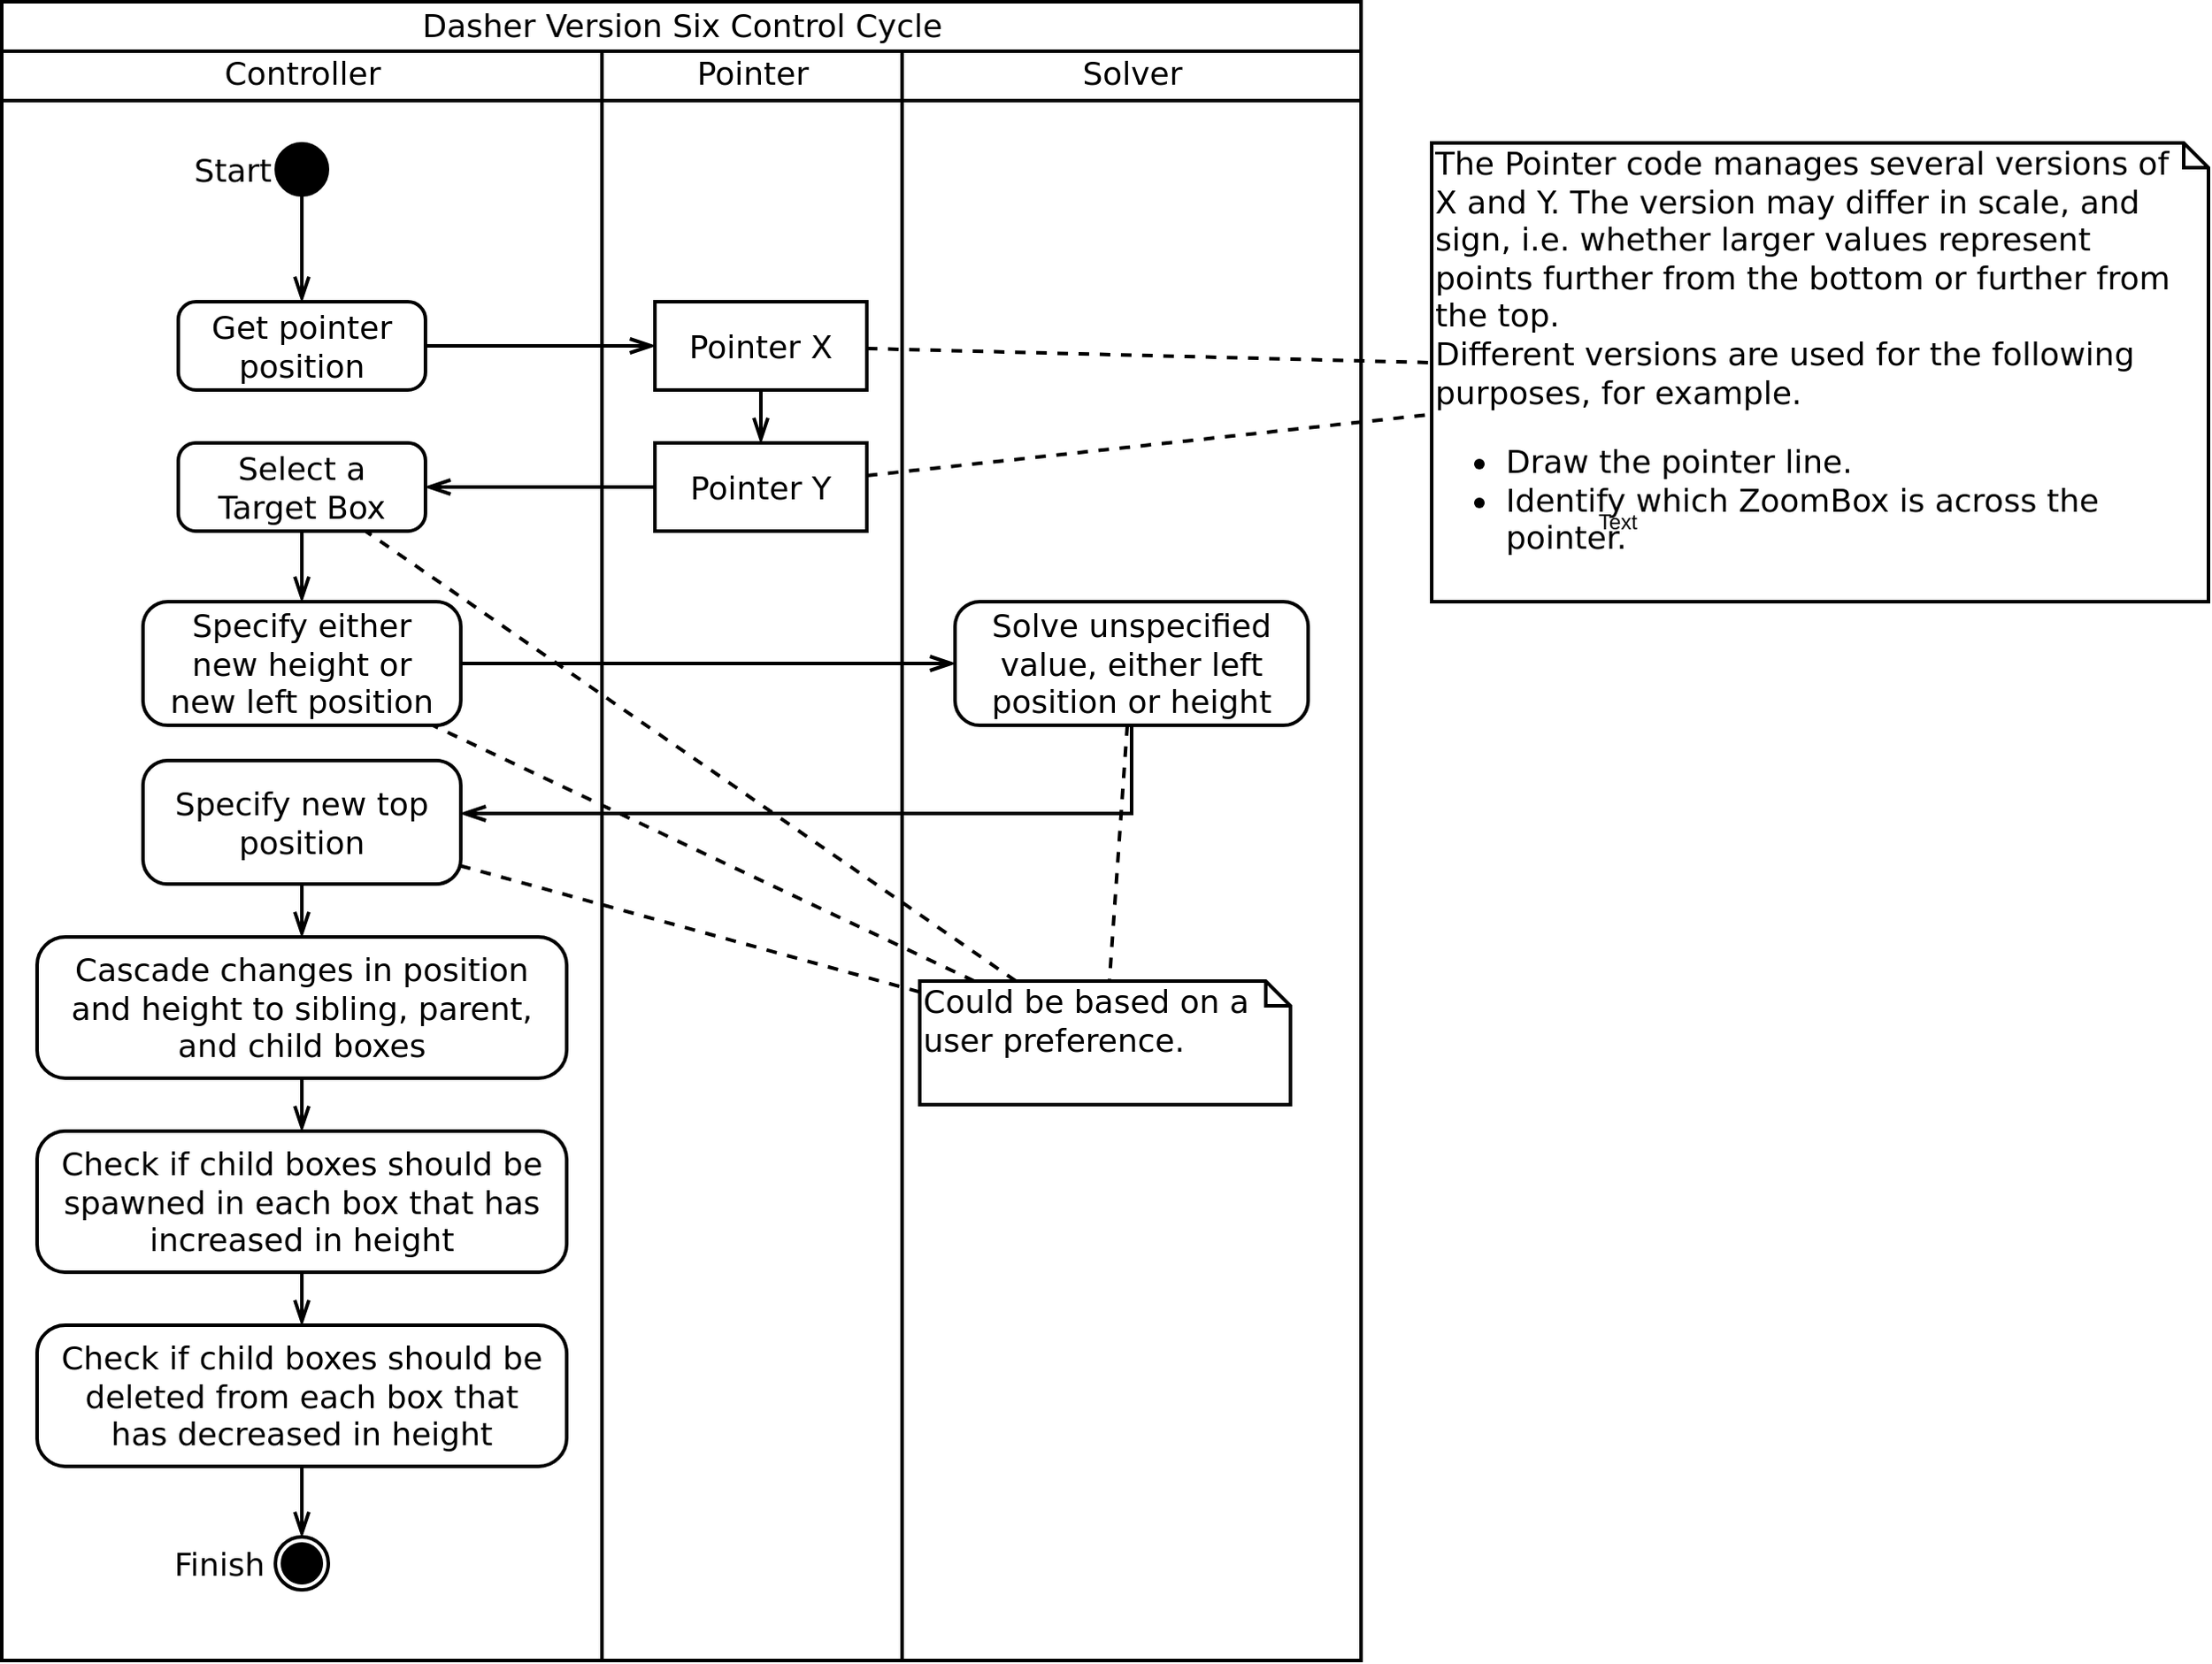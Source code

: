 <mxfile version="13.3.9" type="device"><diagram id="8iaUl4iCqBiWcX7CuOSy" name="Page-1"><mxGraphModel dx="1629" dy="1577" grid="1" gridSize="10" guides="1" tooltips="1" connect="1" arrows="1" fold="1" page="1" pageScale="1" pageWidth="827" pageHeight="1169" background="#ffffff" math="0" shadow="0"><root><mxCell id="0"/><mxCell id="1" parent="0"/><mxCell id="ZEwK35yXSkLHREYVQsiX-1" value="Dasher Version Six Control Cycle" style="swimlane;html=1;childLayout=stackLayout;resizeParent=1;resizeParentMax=0;startSize=28;fontStyle=0;fontSize=18;strokeWidth=2;spacingBottom=3;fontFamily=DejaVu Sans;" parent="1" vertex="1"><mxGeometry x="40" y="30" width="770" height="940" as="geometry"/></mxCell><mxCell id="Fm5D-SQ31K8jPGUoVonb-28" value="" style="endArrow=openThin;html=1;fontSize=18;strokeWidth=2;endFill=0;endSize=10;labelBackgroundColor=none;spacingTop=-55;align=left;rounded=0;elbow=vertical;fontFamily=DejaVu Sans;" parent="ZEwK35yXSkLHREYVQsiX-1" source="T86CNfg1yJU0qiI63tBi-28" target="T86CNfg1yJU0qiI63tBi-34" edge="1"><mxGeometry width="50" height="50" relative="1" as="geometry"><mxPoint x="187.144" y="930" as="sourcePoint"/><mxPoint x="500" y="379" as="targetPoint"/></mxGeometry></mxCell><mxCell id="ZEwK35yXSkLHREYVQsiX-3" value="Controller" style="swimlane;html=1;startSize=28;fontStyle=0;fontSize=18;strokeWidth=2;spacingBottom=4;fontFamily=DejaVu Sans;" parent="ZEwK35yXSkLHREYVQsiX-1" vertex="1"><mxGeometry y="28" width="340" height="912" as="geometry"/></mxCell><mxCell id="aoBSQdzvznngI3gMPYk2-19" value="Finish" style="ellipse;html=1;shape=endState;fillColor=#000000;strokeColor=#000000;perimeterSpacing=0;strokeWidth=2;align=right;fontSize=18;spacingLeft=0;fontFamily=DejaVu Sans;spacing=32;" parent="ZEwK35yXSkLHREYVQsiX-3" vertex="1"><mxGeometry x="155" y="842" width="30" height="30" as="geometry"/></mxCell><mxCell id="T86CNfg1yJU0qiI63tBi-48" value="Check if child boxes should be deleted from each box that has decreased in height" style="rounded=1;shadow=0;comic=0;labelBackgroundColor=none;strokeColor=#000000;strokeWidth=2;fillColor=none;fontFamily=DejaVu Sans;fontSize=18;fontColor=#000000;align=center;arcSize=20;spacingTop=10;spacingLeft=10;spacing=2;spacingBottom=10;spacingRight=10;points=[[0.2, 0], [0.4, 0], [0.6, 0], [0.8, 0], [0.5,1]];whiteSpace=wrap;" vertex="1" parent="ZEwK35yXSkLHREYVQsiX-3"><mxGeometry x="20" y="722" width="300" height="80" as="geometry"/></mxCell><mxCell id="T86CNfg1yJU0qiI63tBi-36" value="Specify new top position" style="rounded=1;shadow=0;comic=0;labelBackgroundColor=none;strokeColor=#000000;strokeWidth=2;fillColor=none;fontFamily=DejaVu Sans;fontSize=18;fontColor=#000000;align=center;arcSize=20;spacingTop=10;spacingLeft=10;spacing=2;spacingBottom=10;spacingRight=10;points=[[0.2, 0], [0.4, 0], [0.6, 0], [0.8, 0], [0.5,1]];whiteSpace=wrap;" vertex="1" parent="ZEwK35yXSkLHREYVQsiX-3"><mxGeometry x="80" y="402" width="180" height="70" as="geometry"/></mxCell><mxCell id="20" value="Start" style="ellipse;whiteSpace=wrap;html=1;rounded=0;shadow=0;comic=0;labelBackgroundColor=none;strokeColor=#000000;strokeWidth=1;fillColor=#000000;fontFamily=DejaVu Sans;fontSize=18;fontColor=#000000;align=right;aspect=fixed;verticalAlign=middle;spacing=32;" parent="ZEwK35yXSkLHREYVQsiX-3" vertex="1"><mxGeometry x="155.0" y="52" width="30" height="30" as="geometry"/></mxCell><mxCell id="Fm5D-SQ31K8jPGUoVonb-29" value="Get pointer position" style="rounded=1;shadow=0;comic=0;labelBackgroundColor=none;strokeColor=#000000;strokeWidth=2;fillColor=none;fontFamily=DejaVu Sans;fontSize=18;fontColor=#000000;align=center;arcSize=20;spacingTop=10;spacingLeft=10;spacing=2;spacingBottom=10;spacingRight=10;points=[[0.2, 0], [0.4, 0], [0.6, 0], [0.8, 0], [0.5,1]];whiteSpace=wrap;" parent="ZEwK35yXSkLHREYVQsiX-3" vertex="1"><mxGeometry x="100" y="142" width="140" height="50" as="geometry"/></mxCell><mxCell id="Fm5D-SQ31K8jPGUoVonb-24" value="" style="endArrow=openThin;html=1;fontSize=18;strokeWidth=2;endFill=0;endSize=10;labelBackgroundColor=none;spacingTop=-55;align=left;rounded=0;elbow=vertical;fontFamily=DejaVu Sans;" parent="ZEwK35yXSkLHREYVQsiX-3" source="20" target="Fm5D-SQ31K8jPGUoVonb-29" edge="1"><mxGeometry width="50" height="50" relative="1" as="geometry"><mxPoint x="330.0" y="342" as="sourcePoint"/><mxPoint x="455" y="342" as="targetPoint"/></mxGeometry></mxCell><mxCell id="T86CNfg1yJU0qiI63tBi-25" value="Select a Target Box" style="rounded=1;shadow=0;comic=0;labelBackgroundColor=none;strokeColor=#000000;strokeWidth=2;fillColor=none;fontFamily=DejaVu Sans;fontSize=18;fontColor=#000000;align=center;arcSize=20;spacingTop=10;spacingLeft=10;spacing=2;spacingBottom=10;spacingRight=10;points=[[0.2, 0], [0.4, 0], [0.6, 0], [0.8, 0], [0.5,1]];whiteSpace=wrap;" vertex="1" parent="ZEwK35yXSkLHREYVQsiX-3"><mxGeometry x="100" y="222" width="140" height="50" as="geometry"/></mxCell><mxCell id="T86CNfg1yJU0qiI63tBi-28" value="Specify either new height or new left position" style="rounded=1;shadow=0;comic=0;labelBackgroundColor=none;strokeColor=#000000;strokeWidth=2;fillColor=none;fontFamily=DejaVu Sans;fontSize=18;fontColor=#000000;align=center;arcSize=20;spacingTop=10;spacingLeft=10;spacing=2;spacingBottom=10;spacingRight=10;points=[[0.2, 0], [0.4, 0], [0.6, 0], [0.8, 0], [0.5,1]];whiteSpace=wrap;" vertex="1" parent="ZEwK35yXSkLHREYVQsiX-3"><mxGeometry x="80" y="312" width="180" height="70" as="geometry"/></mxCell><mxCell id="T86CNfg1yJU0qiI63tBi-29" value="" style="endArrow=openThin;html=1;fontSize=18;strokeWidth=2;endFill=0;endSize=10;labelBackgroundColor=none;spacingTop=-55;align=left;rounded=0;elbow=vertical;fontFamily=DejaVu Sans;" edge="1" parent="ZEwK35yXSkLHREYVQsiX-3" source="T86CNfg1yJU0qiI63tBi-25" target="T86CNfg1yJU0qiI63tBi-28"><mxGeometry width="50" height="50" relative="1" as="geometry"><mxPoint x="400" y="287" as="sourcePoint"/><mxPoint x="225" y="287" as="targetPoint"/></mxGeometry></mxCell><mxCell id="T86CNfg1yJU0qiI63tBi-46" value="" style="endArrow=openThin;html=1;fontSize=18;strokeWidth=2;endFill=0;endSize=10;labelBackgroundColor=none;spacingTop=-55;align=left;rounded=0;elbow=vertical;fontFamily=DejaVu Sans;" edge="1" parent="ZEwK35yXSkLHREYVQsiX-3" source="T86CNfg1yJU0qiI63tBi-36" target="T86CNfg1yJU0qiI63tBi-45"><mxGeometry width="50" height="50" relative="1" as="geometry"><mxPoint x="297.5" y="387" as="sourcePoint"/><mxPoint x="570" y="387" as="targetPoint"/></mxGeometry></mxCell><mxCell id="T86CNfg1yJU0qiI63tBi-45" value="Cascade changes in position and height to sibling, parent, and child boxes" style="rounded=1;shadow=0;comic=0;labelBackgroundColor=none;strokeColor=#000000;strokeWidth=2;fillColor=none;fontFamily=DejaVu Sans;fontSize=18;fontColor=#000000;align=center;arcSize=20;spacingTop=10;spacingLeft=10;spacing=2;spacingBottom=10;spacingRight=10;points=[[0.2, 0], [0.4, 0], [0.6, 0], [0.8, 0], [0.5,1]];whiteSpace=wrap;" vertex="1" parent="ZEwK35yXSkLHREYVQsiX-3"><mxGeometry x="20" y="502" width="300" height="80" as="geometry"/></mxCell><mxCell id="T86CNfg1yJU0qiI63tBi-47" value="Check if child boxes should be spawned in each box that has increased in height" style="rounded=1;shadow=0;comic=0;labelBackgroundColor=none;strokeColor=#000000;strokeWidth=2;fillColor=none;fontFamily=DejaVu Sans;fontSize=18;fontColor=#000000;align=center;arcSize=20;spacingTop=10;spacingLeft=10;spacing=2;spacingBottom=10;spacingRight=10;points=[[0.2, 0], [0.4, 0], [0.6, 0], [0.8, 0], [0.5,1]];whiteSpace=wrap;" vertex="1" parent="ZEwK35yXSkLHREYVQsiX-3"><mxGeometry x="20" y="612" width="300" height="80" as="geometry"/></mxCell><mxCell id="T86CNfg1yJU0qiI63tBi-49" value="" style="endArrow=openThin;html=1;fontSize=18;strokeWidth=2;endFill=0;endSize=10;labelBackgroundColor=none;spacingTop=-55;align=left;rounded=0;elbow=vertical;fontFamily=DejaVu Sans;" edge="1" parent="ZEwK35yXSkLHREYVQsiX-3" source="T86CNfg1yJU0qiI63tBi-45" target="T86CNfg1yJU0qiI63tBi-47"><mxGeometry width="50" height="50" relative="1" as="geometry"><mxPoint x="207.5" y="150" as="sourcePoint"/><mxPoint x="207.5" y="210" as="targetPoint"/></mxGeometry></mxCell><mxCell id="T86CNfg1yJU0qiI63tBi-50" value="" style="endArrow=openThin;html=1;fontSize=18;strokeWidth=2;endFill=0;endSize=10;labelBackgroundColor=none;spacingTop=-55;align=left;rounded=0;elbow=vertical;fontFamily=DejaVu Sans;" edge="1" parent="ZEwK35yXSkLHREYVQsiX-3" source="T86CNfg1yJU0qiI63tBi-47" target="T86CNfg1yJU0qiI63tBi-48"><mxGeometry width="50" height="50" relative="1" as="geometry"><mxPoint x="209.091" y="650" as="sourcePoint"/><mxPoint x="208.409" y="680" as="targetPoint"/></mxGeometry></mxCell><mxCell id="T86CNfg1yJU0qiI63tBi-51" value="" style="endArrow=openThin;html=1;fontSize=18;strokeWidth=2;endFill=0;endSize=10;labelBackgroundColor=none;spacingTop=-55;align=left;rounded=0;elbow=vertical;fontFamily=DejaVu Sans;" edge="1" parent="ZEwK35yXSkLHREYVQsiX-3" source="T86CNfg1yJU0qiI63tBi-48" target="aoBSQdzvznngI3gMPYk2-19"><mxGeometry width="50" height="50" relative="1" as="geometry"><mxPoint x="220" y="150" as="sourcePoint"/><mxPoint x="220" y="210" as="targetPoint"/></mxGeometry></mxCell><mxCell id="ZEwK35yXSkLHREYVQsiX-4" value="Pointer" style="swimlane;html=1;startSize=28;fontStyle=0;fontSize=18;strokeWidth=2;spacingBottom=4;fontFamily=DejaVu Sans;" parent="ZEwK35yXSkLHREYVQsiX-1" vertex="1"><mxGeometry x="340" y="28" width="170" height="912" as="geometry"/></mxCell><mxCell id="T86CNfg1yJU0qiI63tBi-20" value="Pointer X" style="rounded=0;shadow=0;comic=0;labelBackgroundColor=none;strokeColor=#000000;strokeWidth=2;fillColor=none;fontFamily=DejaVu Sans;fontSize=18;fontColor=#000000;align=center;arcSize=20;spacingTop=10;spacingLeft=10;spacing=2;spacingBottom=10;spacingRight=10;points=[[0.2, 0], [0.4, 0], [0.6, 0], [0.8, 0], [0.5,1]];whiteSpace=wrap;" vertex="1" parent="ZEwK35yXSkLHREYVQsiX-4"><mxGeometry x="30" y="142" width="120" height="50" as="geometry"/></mxCell><mxCell id="T86CNfg1yJU0qiI63tBi-21" value="Pointer Y" style="rounded=0;shadow=0;comic=0;labelBackgroundColor=none;strokeColor=#000000;strokeWidth=2;fillColor=none;fontFamily=DejaVu Sans;fontSize=18;fontColor=#000000;align=center;arcSize=20;spacingTop=10;spacingLeft=10;spacing=2;spacingBottom=10;spacingRight=10;points=[[0.2, 0], [0.4, 0], [0.6, 0], [0.8, 0], [0.5,1]];whiteSpace=wrap;" vertex="1" parent="ZEwK35yXSkLHREYVQsiX-4"><mxGeometry x="30" y="222" width="120" height="50" as="geometry"/></mxCell><mxCell id="T86CNfg1yJU0qiI63tBi-22" value="" style="endArrow=openThin;html=1;fontSize=18;strokeWidth=2;endFill=0;endSize=10;labelBackgroundColor=none;spacingTop=-55;align=left;rounded=0;elbow=vertical;fontFamily=DejaVu Sans;" edge="1" parent="ZEwK35yXSkLHREYVQsiX-4" source="T86CNfg1yJU0qiI63tBi-20" target="T86CNfg1yJU0qiI63tBi-21"><mxGeometry width="50" height="50" relative="1" as="geometry"><mxPoint x="-5" y="207" as="sourcePoint"/><mxPoint x="80" y="207" as="targetPoint"/></mxGeometry></mxCell><mxCell id="Fm5D-SQ31K8jPGUoVonb-33" value="" style="endArrow=openThin;html=1;fontSize=18;strokeWidth=2;endFill=0;endSize=10;labelBackgroundColor=none;spacingTop=-55;align=left;rounded=0;elbow=vertical;fontFamily=DejaVu Sans;" parent="ZEwK35yXSkLHREYVQsiX-1" source="Fm5D-SQ31K8jPGUoVonb-29" target="T86CNfg1yJU0qiI63tBi-20" edge="1"><mxGeometry width="50" height="50" relative="1" as="geometry"><mxPoint x="90" y="740" as="sourcePoint"/><mxPoint x="530" y="409" as="targetPoint"/></mxGeometry></mxCell><mxCell id="T86CNfg1yJU0qiI63tBi-26" value="" style="endArrow=openThin;html=1;fontSize=18;strokeWidth=2;endFill=0;endSize=10;labelBackgroundColor=none;spacingTop=-55;align=left;rounded=0;elbow=vertical;fontFamily=DejaVu Sans;" edge="1" parent="ZEwK35yXSkLHREYVQsiX-1" source="T86CNfg1yJU0qiI63tBi-21" target="T86CNfg1yJU0qiI63tBi-25"><mxGeometry width="50" height="50" relative="1" as="geometry"><mxPoint x="465" y="235" as="sourcePoint"/><mxPoint x="550" y="235" as="targetPoint"/></mxGeometry></mxCell><mxCell id="T86CNfg1yJU0qiI63tBi-30" value="Solver" style="swimlane;html=1;startSize=28;fontStyle=0;fontSize=18;strokeWidth=2;spacingBottom=4;fontFamily=DejaVu Sans;" vertex="1" parent="ZEwK35yXSkLHREYVQsiX-1"><mxGeometry x="510" y="28" width="260" height="912" as="geometry"/></mxCell><mxCell id="T86CNfg1yJU0qiI63tBi-34" value="Solve unspecified value, either left position or height" style="rounded=1;shadow=0;comic=0;labelBackgroundColor=none;strokeColor=#000000;strokeWidth=2;fillColor=none;fontFamily=DejaVu Sans;fontSize=18;fontColor=#000000;align=center;arcSize=20;spacingTop=10;spacingLeft=10;spacing=2;spacingBottom=10;spacingRight=10;points=[[0.2, 0], [0.4, 0], [0.6, 0], [0.8, 0], [0.5,1]];whiteSpace=wrap;" vertex="1" parent="T86CNfg1yJU0qiI63tBi-30"><mxGeometry x="30" y="312" width="200" height="70" as="geometry"/></mxCell><mxCell id="T86CNfg1yJU0qiI63tBi-43" value="" style="endArrow=none;html=1;fontSize=18;strokeWidth=2;endFill=0;labelBackgroundColor=none;spacingTop=-55;align=left;rounded=0;dashed=1;endSize=10;fontFamily=DejaVu Sans;" edge="1" parent="T86CNfg1yJU0qiI63tBi-30" source="T86CNfg1yJU0qiI63tBi-34" target="T86CNfg1yJU0qiI63tBi-37"><mxGeometry width="50" height="50" relative="1" as="geometry"><mxPoint x="-30" y="179.586" as="sourcePoint"/><mxPoint x="270" y="192.517" as="targetPoint"/></mxGeometry></mxCell><mxCell id="T86CNfg1yJU0qiI63tBi-37" value="Could be based on a user preference." style="shape=note;whiteSpace=wrap;html=1;size=14;verticalAlign=top;align=left;spacingTop=-6;strokeWidth=2;fontSize=18;fillColor=none;spacingRight=13;fontStyle=0;fontFamily=DejaVu Sans;" vertex="1" parent="T86CNfg1yJU0qiI63tBi-30"><mxGeometry x="10" y="527" width="210" height="70" as="geometry"/></mxCell><mxCell id="Fm5D-SQ31K8jPGUoVonb-26" value="" style="endArrow=openThin;html=1;fontSize=18;strokeWidth=2;endFill=0;endSize=10;labelBackgroundColor=none;spacingTop=-55;align=left;rounded=0;elbow=vertical;edgeStyle=elbowEdgeStyle;fontFamily=DejaVu Sans;" parent="ZEwK35yXSkLHREYVQsiX-1" source="T86CNfg1yJU0qiI63tBi-34" target="T86CNfg1yJU0qiI63tBi-36" edge="1"><mxGeometry width="50" height="50" relative="1" as="geometry"><mxPoint x="185" y="135" as="sourcePoint"/><mxPoint x="165" y="930" as="targetPoint"/><Array as="points"><mxPoint x="380" y="460"/></Array></mxGeometry></mxCell><mxCell id="T86CNfg1yJU0qiI63tBi-39" value="" style="endArrow=none;html=1;fontSize=18;strokeWidth=2;endFill=0;labelBackgroundColor=none;spacingTop=-55;align=left;rounded=0;dashed=1;endSize=10;fontFamily=DejaVu Sans;" edge="1" parent="ZEwK35yXSkLHREYVQsiX-1" source="T86CNfg1yJU0qiI63tBi-37" target="T86CNfg1yJU0qiI63tBi-25"><mxGeometry width="50" height="50" relative="1" as="geometry"><mxPoint x="480" y="207.586" as="sourcePoint"/><mxPoint x="780" y="220.517" as="targetPoint"/></mxGeometry></mxCell><mxCell id="T86CNfg1yJU0qiI63tBi-40" value="" style="endArrow=none;html=1;fontSize=18;strokeWidth=2;endFill=0;labelBackgroundColor=none;spacingTop=-55;align=left;rounded=0;dashed=1;endSize=10;fontFamily=DejaVu Sans;" edge="1" parent="ZEwK35yXSkLHREYVQsiX-1" source="T86CNfg1yJU0qiI63tBi-37" target="T86CNfg1yJU0qiI63tBi-28"><mxGeometry width="50" height="50" relative="1" as="geometry"><mxPoint x="-150" y="244.808" as="sourcePoint"/><mxPoint x="65" y="275.128" as="targetPoint"/></mxGeometry></mxCell><mxCell id="T86CNfg1yJU0qiI63tBi-41" value="" style="endArrow=none;html=1;fontSize=18;strokeWidth=2;endFill=0;labelBackgroundColor=none;spacingTop=-55;align=left;rounded=0;dashed=1;endSize=10;fontFamily=DejaVu Sans;" edge="1" parent="ZEwK35yXSkLHREYVQsiX-1" source="T86CNfg1yJU0qiI63tBi-37" target="T86CNfg1yJU0qiI63tBi-36"><mxGeometry width="50" height="50" relative="1" as="geometry"><mxPoint x="-166.935" y="265" as="sourcePoint"/><mxPoint x="46.935" y="350" as="targetPoint"/></mxGeometry></mxCell><mxCell id="T86CNfg1yJU0qiI63tBi-23" value="The Pointer code manages several versions of X and Y. The version may differ in scale, and sign, i.e. whether larger values represent points further from the bottom or further from the top.&lt;br&gt;Different versions are used for the following purposes, for example.&amp;nbsp;&lt;br&gt;&lt;ul&gt;&lt;li&gt;Draw the pointer line.&lt;/li&gt;&lt;li&gt;Identify which ZoomBox is across the pointer.&lt;/li&gt;&lt;/ul&gt;" style="shape=note;whiteSpace=wrap;html=1;size=14;verticalAlign=top;align=left;spacingTop=-6;strokeWidth=2;fontSize=18;fillColor=none;spacingRight=13;fontStyle=0;fontFamily=DejaVu Sans;" vertex="1" parent="1"><mxGeometry x="850" y="110" width="440" height="260" as="geometry"/></mxCell><mxCell id="T86CNfg1yJU0qiI63tBi-35" value="Text" style="text;html=1;align=center;verticalAlign=middle;resizable=0;points=[];autosize=1;" vertex="1" parent="T86CNfg1yJU0qiI63tBi-23"><mxGeometry x="85" y="205" width="40" height="20" as="geometry"/></mxCell><mxCell id="T86CNfg1yJU0qiI63tBi-24" value="" style="endArrow=none;html=1;fontSize=18;strokeWidth=2;endFill=0;labelBackgroundColor=none;spacingTop=-55;align=left;rounded=0;dashed=1;endSize=10;fontFamily=DejaVu Sans;" edge="1" parent="1" target="T86CNfg1yJU0qiI63tBi-23" source="T86CNfg1yJU0qiI63tBi-21"><mxGeometry width="50" height="50" relative="1" as="geometry"><mxPoint x="570" y="1030" as="sourcePoint"/><mxPoint x="550" y="1307" as="targetPoint"/></mxGeometry></mxCell><mxCell id="T86CNfg1yJU0qiI63tBi-27" value="" style="endArrow=none;html=1;fontSize=18;strokeWidth=2;endFill=0;labelBackgroundColor=none;spacingTop=-55;align=left;rounded=0;dashed=1;endSize=10;fontFamily=DejaVu Sans;" edge="1" parent="1" source="T86CNfg1yJU0qiI63tBi-20" target="T86CNfg1yJU0qiI63tBi-23"><mxGeometry width="50" height="50" relative="1" as="geometry"><mxPoint x="670" y="311.154" as="sourcePoint"/><mxPoint x="780" y="304.103" as="targetPoint"/></mxGeometry></mxCell></root></mxGraphModel></diagram></mxfile>